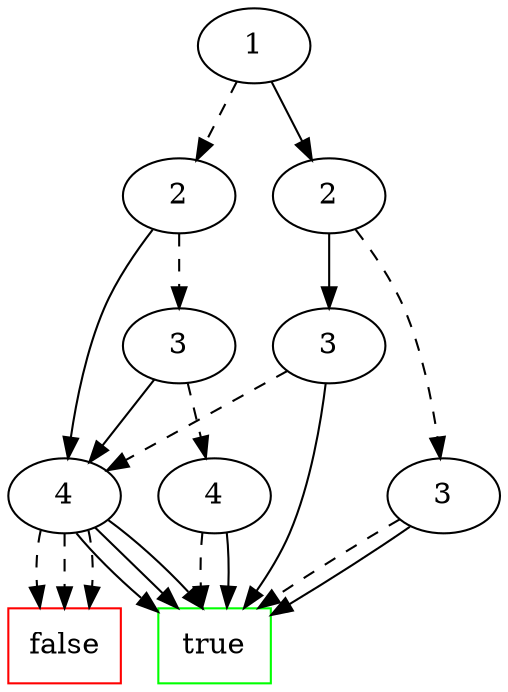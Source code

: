 digraph Tree {
17710.1 [label="1", shape=ellipse];
430.2 [label="2", shape=ellipse];
17710.1 -> 430.2 [style=dashed];
110.3 [label="3", shape=ellipse];
430.2 -> 110.3 [style=dashed];
30.4 [label="4", shape=ellipse];
110.3 -> 30.4 [style=dashed];
10 [label="true", shape=box, color=green];
30.4 -> 10 [style=dashed];
10 [label="true", shape=box, color=green];
30.4 -> 10 [style=solid];
20.4 [label="4", shape=ellipse];
110.3 -> 20.4 [style=solid];
0 [label="false", shape=box, color=red];
20.4 -> 0 [style=dashed];
10 [label="true", shape=box, color=green];
20.4 -> 10 [style=solid];
20.4 [label="4", shape=ellipse];
430.2 -> 20.4 [style=solid];
0 [label="false", shape=box, color=red];
20.4 -> 0 [style=dashed];
10 [label="true", shape=box, color=green];
20.4 -> 10 [style=solid];
270.2 [label="2", shape=ellipse];
17710.1 -> 270.2 [style=solid];
30.3 [label="3", shape=ellipse];
270.2 -> 30.3 [style=dashed];
10 [label="true", shape=box, color=green];
30.3 -> 10 [style=dashed];
10 [label="true", shape=box, color=green];
30.3 -> 10 [style=solid];
60.3 [label="3", shape=ellipse];
270.2 -> 60.3 [style=solid];
20.4 [label="4", shape=ellipse];
60.3 -> 20.4 [style=dashed];
0 [label="false", shape=box, color=red];
20.4 -> 0 [style=dashed];
10 [label="true", shape=box, color=green];
20.4 -> 10 [style=solid];
10 [label="true", shape=box, color=green];
60.3 -> 10 [style=solid];
}
